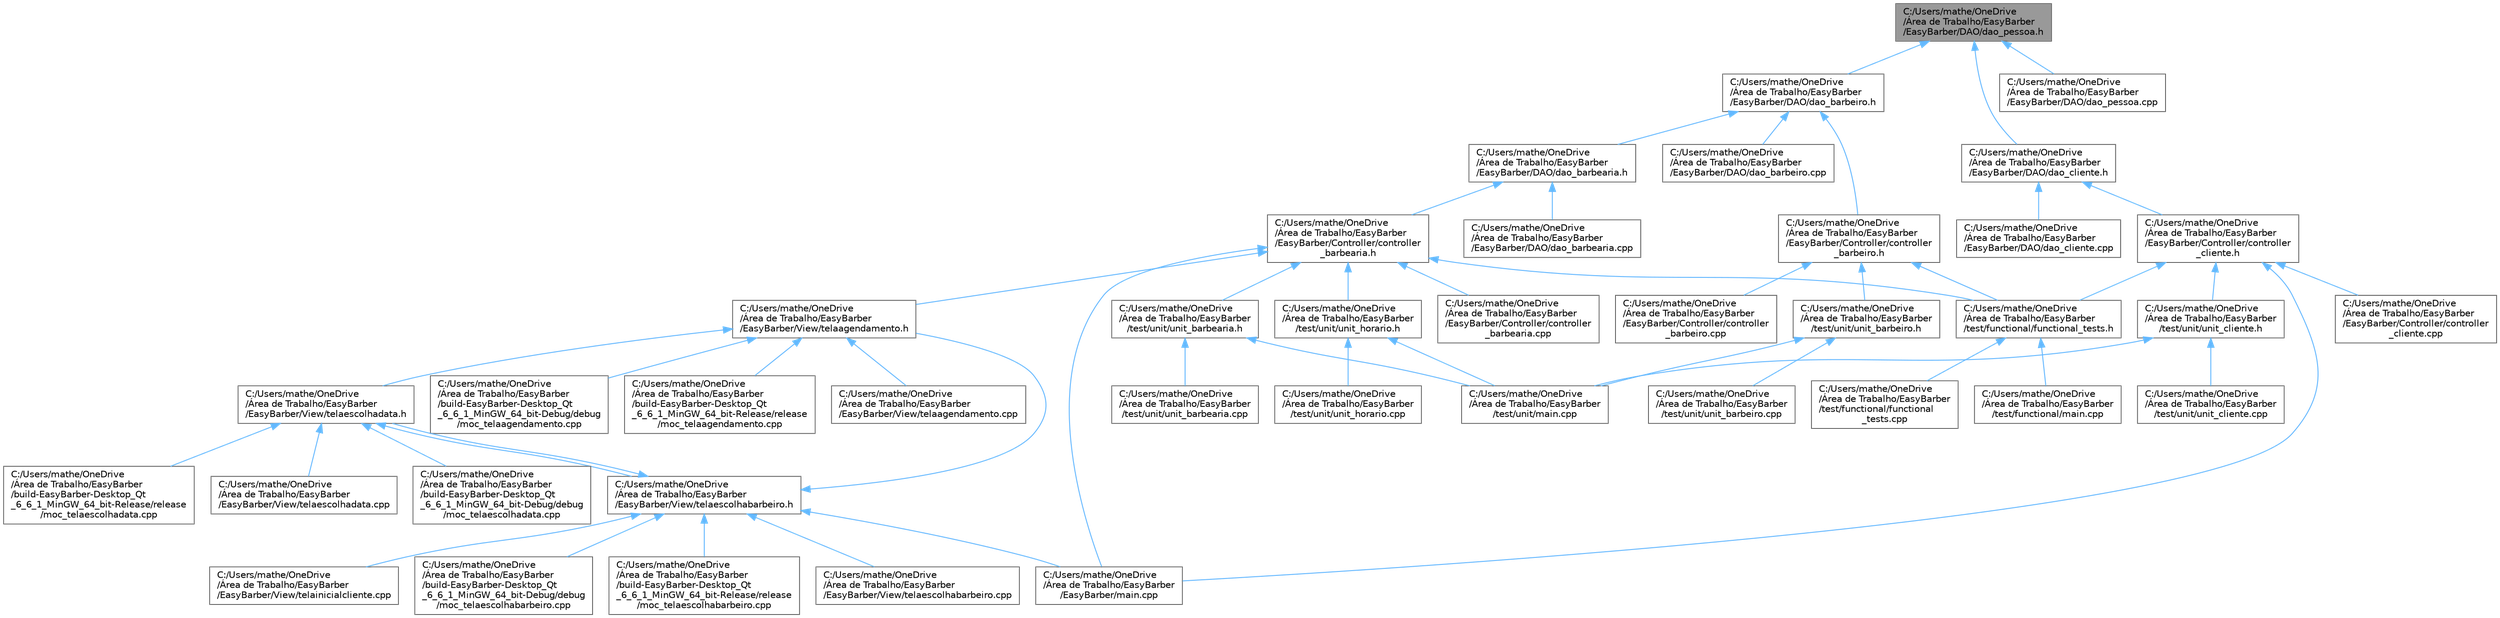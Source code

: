 digraph "C:/Users/mathe/OneDrive/Área de Trabalho/EasyBarber/EasyBarber/DAO/dao_pessoa.h"
{
 // LATEX_PDF_SIZE
  bgcolor="transparent";
  edge [fontname=Helvetica,fontsize=10,labelfontname=Helvetica,labelfontsize=10];
  node [fontname=Helvetica,fontsize=10,shape=box,height=0.2,width=0.4];
  Node1 [id="Node000001",label="C:/Users/mathe/OneDrive\l/Área de Trabalho/EasyBarber\l/EasyBarber/DAO/dao_pessoa.h",height=0.2,width=0.4,color="gray40", fillcolor="grey60", style="filled", fontcolor="black",tooltip=" "];
  Node1 -> Node2 [id="edge1_Node000001_Node000002",dir="back",color="steelblue1",style="solid",tooltip=" "];
  Node2 [id="Node000002",label="C:/Users/mathe/OneDrive\l/Área de Trabalho/EasyBarber\l/EasyBarber/DAO/dao_barbeiro.h",height=0.2,width=0.4,color="grey40", fillcolor="white", style="filled",URL="$dao__barbeiro_8h.html",tooltip=" "];
  Node2 -> Node3 [id="edge2_Node000002_Node000003",dir="back",color="steelblue1",style="solid",tooltip=" "];
  Node3 [id="Node000003",label="C:/Users/mathe/OneDrive\l/Área de Trabalho/EasyBarber\l/EasyBarber/Controller/controller\l_barbeiro.h",height=0.2,width=0.4,color="grey40", fillcolor="white", style="filled",URL="$controller__barbeiro_8h.html",tooltip=" "];
  Node3 -> Node4 [id="edge3_Node000003_Node000004",dir="back",color="steelblue1",style="solid",tooltip=" "];
  Node4 [id="Node000004",label="C:/Users/mathe/OneDrive\l/Área de Trabalho/EasyBarber\l/EasyBarber/Controller/controller\l_barbeiro.cpp",height=0.2,width=0.4,color="grey40", fillcolor="white", style="filled",URL="$controller__barbeiro_8cpp.html",tooltip=" "];
  Node3 -> Node5 [id="edge4_Node000003_Node000005",dir="back",color="steelblue1",style="solid",tooltip=" "];
  Node5 [id="Node000005",label="C:/Users/mathe/OneDrive\l/Área de Trabalho/EasyBarber\l/test/functional/functional_tests.h",height=0.2,width=0.4,color="grey40", fillcolor="white", style="filled",URL="$functional__tests_8h.html",tooltip=" "];
  Node5 -> Node6 [id="edge5_Node000005_Node000006",dir="back",color="steelblue1",style="solid",tooltip=" "];
  Node6 [id="Node000006",label="C:/Users/mathe/OneDrive\l/Área de Trabalho/EasyBarber\l/test/functional/functional\l_tests.cpp",height=0.2,width=0.4,color="grey40", fillcolor="white", style="filled",URL="$functional__tests_8cpp.html",tooltip=" "];
  Node5 -> Node7 [id="edge6_Node000005_Node000007",dir="back",color="steelblue1",style="solid",tooltip=" "];
  Node7 [id="Node000007",label="C:/Users/mathe/OneDrive\l/Área de Trabalho/EasyBarber\l/test/functional/main.cpp",height=0.2,width=0.4,color="grey40", fillcolor="white", style="filled",URL="$test_2functional_2main_8cpp.html",tooltip=" "];
  Node3 -> Node8 [id="edge7_Node000003_Node000008",dir="back",color="steelblue1",style="solid",tooltip=" "];
  Node8 [id="Node000008",label="C:/Users/mathe/OneDrive\l/Área de Trabalho/EasyBarber\l/test/unit/unit_barbeiro.h",height=0.2,width=0.4,color="grey40", fillcolor="white", style="filled",URL="$unit__barbeiro_8h.html",tooltip=" "];
  Node8 -> Node9 [id="edge8_Node000008_Node000009",dir="back",color="steelblue1",style="solid",tooltip=" "];
  Node9 [id="Node000009",label="C:/Users/mathe/OneDrive\l/Área de Trabalho/EasyBarber\l/test/unit/main.cpp",height=0.2,width=0.4,color="grey40", fillcolor="white", style="filled",URL="$test_2unit_2main_8cpp.html",tooltip=" "];
  Node8 -> Node10 [id="edge9_Node000008_Node000010",dir="back",color="steelblue1",style="solid",tooltip=" "];
  Node10 [id="Node000010",label="C:/Users/mathe/OneDrive\l/Área de Trabalho/EasyBarber\l/test/unit/unit_barbeiro.cpp",height=0.2,width=0.4,color="grey40", fillcolor="white", style="filled",URL="$unit__barbeiro_8cpp.html",tooltip=" "];
  Node2 -> Node11 [id="edge10_Node000002_Node000011",dir="back",color="steelblue1",style="solid",tooltip=" "];
  Node11 [id="Node000011",label="C:/Users/mathe/OneDrive\l/Área de Trabalho/EasyBarber\l/EasyBarber/DAO/dao_barbearia.h",height=0.2,width=0.4,color="grey40", fillcolor="white", style="filled",URL="$dao__barbearia_8h.html",tooltip=" "];
  Node11 -> Node12 [id="edge11_Node000011_Node000012",dir="back",color="steelblue1",style="solid",tooltip=" "];
  Node12 [id="Node000012",label="C:/Users/mathe/OneDrive\l/Área de Trabalho/EasyBarber\l/EasyBarber/Controller/controller\l_barbearia.h",height=0.2,width=0.4,color="grey40", fillcolor="white", style="filled",URL="$controller__barbearia_8h.html",tooltip=" "];
  Node12 -> Node13 [id="edge12_Node000012_Node000013",dir="back",color="steelblue1",style="solid",tooltip=" "];
  Node13 [id="Node000013",label="C:/Users/mathe/OneDrive\l/Área de Trabalho/EasyBarber\l/EasyBarber/Controller/controller\l_barbearia.cpp",height=0.2,width=0.4,color="grey40", fillcolor="white", style="filled",URL="$controller__barbearia_8cpp.html",tooltip=" "];
  Node12 -> Node14 [id="edge13_Node000012_Node000014",dir="back",color="steelblue1",style="solid",tooltip=" "];
  Node14 [id="Node000014",label="C:/Users/mathe/OneDrive\l/Área de Trabalho/EasyBarber\l/EasyBarber/View/telaagendamento.h",height=0.2,width=0.4,color="grey40", fillcolor="white", style="filled",URL="$telaagendamento_8h.html",tooltip=" "];
  Node14 -> Node15 [id="edge14_Node000014_Node000015",dir="back",color="steelblue1",style="solid",tooltip=" "];
  Node15 [id="Node000015",label="C:/Users/mathe/OneDrive\l/Área de Trabalho/EasyBarber\l/EasyBarber/View/telaagendamento.cpp",height=0.2,width=0.4,color="grey40", fillcolor="white", style="filled",URL="$telaagendamento_8cpp.html",tooltip=" "];
  Node14 -> Node16 [id="edge15_Node000014_Node000016",dir="back",color="steelblue1",style="solid",tooltip=" "];
  Node16 [id="Node000016",label="C:/Users/mathe/OneDrive\l/Área de Trabalho/EasyBarber\l/EasyBarber/View/telaescolhadata.h",height=0.2,width=0.4,color="grey40", fillcolor="white", style="filled",URL="$telaescolhadata_8h.html",tooltip=" "];
  Node16 -> Node17 [id="edge16_Node000016_Node000017",dir="back",color="steelblue1",style="solid",tooltip=" "];
  Node17 [id="Node000017",label="C:/Users/mathe/OneDrive\l/Área de Trabalho/EasyBarber\l/EasyBarber/View/telaescolhabarbeiro.h",height=0.2,width=0.4,color="grey40", fillcolor="white", style="filled",URL="$telaescolhabarbeiro_8h.html",tooltip=" "];
  Node17 -> Node14 [id="edge17_Node000017_Node000014",dir="back",color="steelblue1",style="solid",tooltip=" "];
  Node17 -> Node18 [id="edge18_Node000017_Node000018",dir="back",color="steelblue1",style="solid",tooltip=" "];
  Node18 [id="Node000018",label="C:/Users/mathe/OneDrive\l/Área de Trabalho/EasyBarber\l/EasyBarber/View/telaescolhabarbeiro.cpp",height=0.2,width=0.4,color="grey40", fillcolor="white", style="filled",URL="$telaescolhabarbeiro_8cpp.html",tooltip=" "];
  Node17 -> Node16 [id="edge19_Node000017_Node000016",dir="back",color="steelblue1",style="solid",tooltip=" "];
  Node17 -> Node19 [id="edge20_Node000017_Node000019",dir="back",color="steelblue1",style="solid",tooltip=" "];
  Node19 [id="Node000019",label="C:/Users/mathe/OneDrive\l/Área de Trabalho/EasyBarber\l/EasyBarber/View/telainicialcliente.cpp",height=0.2,width=0.4,color="grey40", fillcolor="white", style="filled",URL="$telainicialcliente_8cpp.html",tooltip=" "];
  Node17 -> Node20 [id="edge21_Node000017_Node000020",dir="back",color="steelblue1",style="solid",tooltip=" "];
  Node20 [id="Node000020",label="C:/Users/mathe/OneDrive\l/Área de Trabalho/EasyBarber\l/EasyBarber/main.cpp",height=0.2,width=0.4,color="grey40", fillcolor="white", style="filled",URL="$_easy_barber_2main_8cpp.html",tooltip=" "];
  Node17 -> Node21 [id="edge22_Node000017_Node000021",dir="back",color="steelblue1",style="solid",tooltip=" "];
  Node21 [id="Node000021",label="C:/Users/mathe/OneDrive\l/Área de Trabalho/EasyBarber\l/build-EasyBarber-Desktop_Qt\l_6_6_1_MinGW_64_bit-Debug/debug\l/moc_telaescolhabarbeiro.cpp",height=0.2,width=0.4,color="grey40", fillcolor="white", style="filled",URL="$build-_easy_barber-_desktop___qt__6__6__1___min_g_w__64__bit-_debug_2debug_2moc__telaescolhabarbeiro_8cpp.html",tooltip=" "];
  Node17 -> Node22 [id="edge23_Node000017_Node000022",dir="back",color="steelblue1",style="solid",tooltip=" "];
  Node22 [id="Node000022",label="C:/Users/mathe/OneDrive\l/Área de Trabalho/EasyBarber\l/build-EasyBarber-Desktop_Qt\l_6_6_1_MinGW_64_bit-Release/release\l/moc_telaescolhabarbeiro.cpp",height=0.2,width=0.4,color="grey40", fillcolor="white", style="filled",URL="$build-_easy_barber-_desktop___qt__6__6__1___min_g_w__64__bit-_release_2release_2moc__telaescolhabarbeiro_8cpp.html",tooltip=" "];
  Node16 -> Node23 [id="edge24_Node000016_Node000023",dir="back",color="steelblue1",style="solid",tooltip=" "];
  Node23 [id="Node000023",label="C:/Users/mathe/OneDrive\l/Área de Trabalho/EasyBarber\l/EasyBarber/View/telaescolhadata.cpp",height=0.2,width=0.4,color="grey40", fillcolor="white", style="filled",URL="$telaescolhadata_8cpp.html",tooltip=" "];
  Node16 -> Node24 [id="edge25_Node000016_Node000024",dir="back",color="steelblue1",style="solid",tooltip=" "];
  Node24 [id="Node000024",label="C:/Users/mathe/OneDrive\l/Área de Trabalho/EasyBarber\l/build-EasyBarber-Desktop_Qt\l_6_6_1_MinGW_64_bit-Debug/debug\l/moc_telaescolhadata.cpp",height=0.2,width=0.4,color="grey40", fillcolor="white", style="filled",URL="$build-_easy_barber-_desktop___qt__6__6__1___min_g_w__64__bit-_debug_2debug_2moc__telaescolhadata_8cpp.html",tooltip=" "];
  Node16 -> Node25 [id="edge26_Node000016_Node000025",dir="back",color="steelblue1",style="solid",tooltip=" "];
  Node25 [id="Node000025",label="C:/Users/mathe/OneDrive\l/Área de Trabalho/EasyBarber\l/build-EasyBarber-Desktop_Qt\l_6_6_1_MinGW_64_bit-Release/release\l/moc_telaescolhadata.cpp",height=0.2,width=0.4,color="grey40", fillcolor="white", style="filled",URL="$build-_easy_barber-_desktop___qt__6__6__1___min_g_w__64__bit-_release_2release_2moc__telaescolhadata_8cpp.html",tooltip=" "];
  Node14 -> Node26 [id="edge27_Node000014_Node000026",dir="back",color="steelblue1",style="solid",tooltip=" "];
  Node26 [id="Node000026",label="C:/Users/mathe/OneDrive\l/Área de Trabalho/EasyBarber\l/build-EasyBarber-Desktop_Qt\l_6_6_1_MinGW_64_bit-Debug/debug\l/moc_telaagendamento.cpp",height=0.2,width=0.4,color="grey40", fillcolor="white", style="filled",URL="$build-_easy_barber-_desktop___qt__6__6__1___min_g_w__64__bit-_debug_2debug_2moc__telaagendamento_8cpp.html",tooltip=" "];
  Node14 -> Node27 [id="edge28_Node000014_Node000027",dir="back",color="steelblue1",style="solid",tooltip=" "];
  Node27 [id="Node000027",label="C:/Users/mathe/OneDrive\l/Área de Trabalho/EasyBarber\l/build-EasyBarber-Desktop_Qt\l_6_6_1_MinGW_64_bit-Release/release\l/moc_telaagendamento.cpp",height=0.2,width=0.4,color="grey40", fillcolor="white", style="filled",URL="$build-_easy_barber-_desktop___qt__6__6__1___min_g_w__64__bit-_release_2release_2moc__telaagendamento_8cpp.html",tooltip=" "];
  Node12 -> Node20 [id="edge29_Node000012_Node000020",dir="back",color="steelblue1",style="solid",tooltip=" "];
  Node12 -> Node5 [id="edge30_Node000012_Node000005",dir="back",color="steelblue1",style="solid",tooltip=" "];
  Node12 -> Node28 [id="edge31_Node000012_Node000028",dir="back",color="steelblue1",style="solid",tooltip=" "];
  Node28 [id="Node000028",label="C:/Users/mathe/OneDrive\l/Área de Trabalho/EasyBarber\l/test/unit/unit_barbearia.h",height=0.2,width=0.4,color="grey40", fillcolor="white", style="filled",URL="$unit__barbearia_8h.html",tooltip=" "];
  Node28 -> Node9 [id="edge32_Node000028_Node000009",dir="back",color="steelblue1",style="solid",tooltip=" "];
  Node28 -> Node29 [id="edge33_Node000028_Node000029",dir="back",color="steelblue1",style="solid",tooltip=" "];
  Node29 [id="Node000029",label="C:/Users/mathe/OneDrive\l/Área de Trabalho/EasyBarber\l/test/unit/unit_barbearia.cpp",height=0.2,width=0.4,color="grey40", fillcolor="white", style="filled",URL="$unit__barbearia_8cpp.html",tooltip=" "];
  Node12 -> Node30 [id="edge34_Node000012_Node000030",dir="back",color="steelblue1",style="solid",tooltip=" "];
  Node30 [id="Node000030",label="C:/Users/mathe/OneDrive\l/Área de Trabalho/EasyBarber\l/test/unit/unit_horario.h",height=0.2,width=0.4,color="grey40", fillcolor="white", style="filled",URL="$unit__horario_8h.html",tooltip=" "];
  Node30 -> Node9 [id="edge35_Node000030_Node000009",dir="back",color="steelblue1",style="solid",tooltip=" "];
  Node30 -> Node31 [id="edge36_Node000030_Node000031",dir="back",color="steelblue1",style="solid",tooltip=" "];
  Node31 [id="Node000031",label="C:/Users/mathe/OneDrive\l/Área de Trabalho/EasyBarber\l/test/unit/unit_horario.cpp",height=0.2,width=0.4,color="grey40", fillcolor="white", style="filled",URL="$unit__horario_8cpp.html",tooltip=" "];
  Node11 -> Node32 [id="edge37_Node000011_Node000032",dir="back",color="steelblue1",style="solid",tooltip=" "];
  Node32 [id="Node000032",label="C:/Users/mathe/OneDrive\l/Área de Trabalho/EasyBarber\l/EasyBarber/DAO/dao_barbearia.cpp",height=0.2,width=0.4,color="grey40", fillcolor="white", style="filled",URL="$dao__barbearia_8cpp.html",tooltip=" "];
  Node2 -> Node33 [id="edge38_Node000002_Node000033",dir="back",color="steelblue1",style="solid",tooltip=" "];
  Node33 [id="Node000033",label="C:/Users/mathe/OneDrive\l/Área de Trabalho/EasyBarber\l/EasyBarber/DAO/dao_barbeiro.cpp",height=0.2,width=0.4,color="grey40", fillcolor="white", style="filled",URL="$dao__barbeiro_8cpp.html",tooltip=" "];
  Node1 -> Node34 [id="edge39_Node000001_Node000034",dir="back",color="steelblue1",style="solid",tooltip=" "];
  Node34 [id="Node000034",label="C:/Users/mathe/OneDrive\l/Área de Trabalho/EasyBarber\l/EasyBarber/DAO/dao_cliente.h",height=0.2,width=0.4,color="grey40", fillcolor="white", style="filled",URL="$dao__cliente_8h.html",tooltip=" "];
  Node34 -> Node35 [id="edge40_Node000034_Node000035",dir="back",color="steelblue1",style="solid",tooltip=" "];
  Node35 [id="Node000035",label="C:/Users/mathe/OneDrive\l/Área de Trabalho/EasyBarber\l/EasyBarber/Controller/controller\l_cliente.h",height=0.2,width=0.4,color="grey40", fillcolor="white", style="filled",URL="$controller__cliente_8h.html",tooltip=" "];
  Node35 -> Node36 [id="edge41_Node000035_Node000036",dir="back",color="steelblue1",style="solid",tooltip=" "];
  Node36 [id="Node000036",label="C:/Users/mathe/OneDrive\l/Área de Trabalho/EasyBarber\l/EasyBarber/Controller/controller\l_cliente.cpp",height=0.2,width=0.4,color="grey40", fillcolor="white", style="filled",URL="$controller__cliente_8cpp.html",tooltip=" "];
  Node35 -> Node20 [id="edge42_Node000035_Node000020",dir="back",color="steelblue1",style="solid",tooltip=" "];
  Node35 -> Node5 [id="edge43_Node000035_Node000005",dir="back",color="steelblue1",style="solid",tooltip=" "];
  Node35 -> Node37 [id="edge44_Node000035_Node000037",dir="back",color="steelblue1",style="solid",tooltip=" "];
  Node37 [id="Node000037",label="C:/Users/mathe/OneDrive\l/Área de Trabalho/EasyBarber\l/test/unit/unit_cliente.h",height=0.2,width=0.4,color="grey40", fillcolor="white", style="filled",URL="$unit__cliente_8h.html",tooltip=" "];
  Node37 -> Node9 [id="edge45_Node000037_Node000009",dir="back",color="steelblue1",style="solid",tooltip=" "];
  Node37 -> Node38 [id="edge46_Node000037_Node000038",dir="back",color="steelblue1",style="solid",tooltip=" "];
  Node38 [id="Node000038",label="C:/Users/mathe/OneDrive\l/Área de Trabalho/EasyBarber\l/test/unit/unit_cliente.cpp",height=0.2,width=0.4,color="grey40", fillcolor="white", style="filled",URL="$unit__cliente_8cpp.html",tooltip=" "];
  Node34 -> Node39 [id="edge47_Node000034_Node000039",dir="back",color="steelblue1",style="solid",tooltip=" "];
  Node39 [id="Node000039",label="C:/Users/mathe/OneDrive\l/Área de Trabalho/EasyBarber\l/EasyBarber/DAO/dao_cliente.cpp",height=0.2,width=0.4,color="grey40", fillcolor="white", style="filled",URL="$dao__cliente_8cpp.html",tooltip=" "];
  Node1 -> Node40 [id="edge48_Node000001_Node000040",dir="back",color="steelblue1",style="solid",tooltip=" "];
  Node40 [id="Node000040",label="C:/Users/mathe/OneDrive\l/Área de Trabalho/EasyBarber\l/EasyBarber/DAO/dao_pessoa.cpp",height=0.2,width=0.4,color="grey40", fillcolor="white", style="filled",URL="$dao__pessoa_8cpp.html",tooltip=" "];
}
